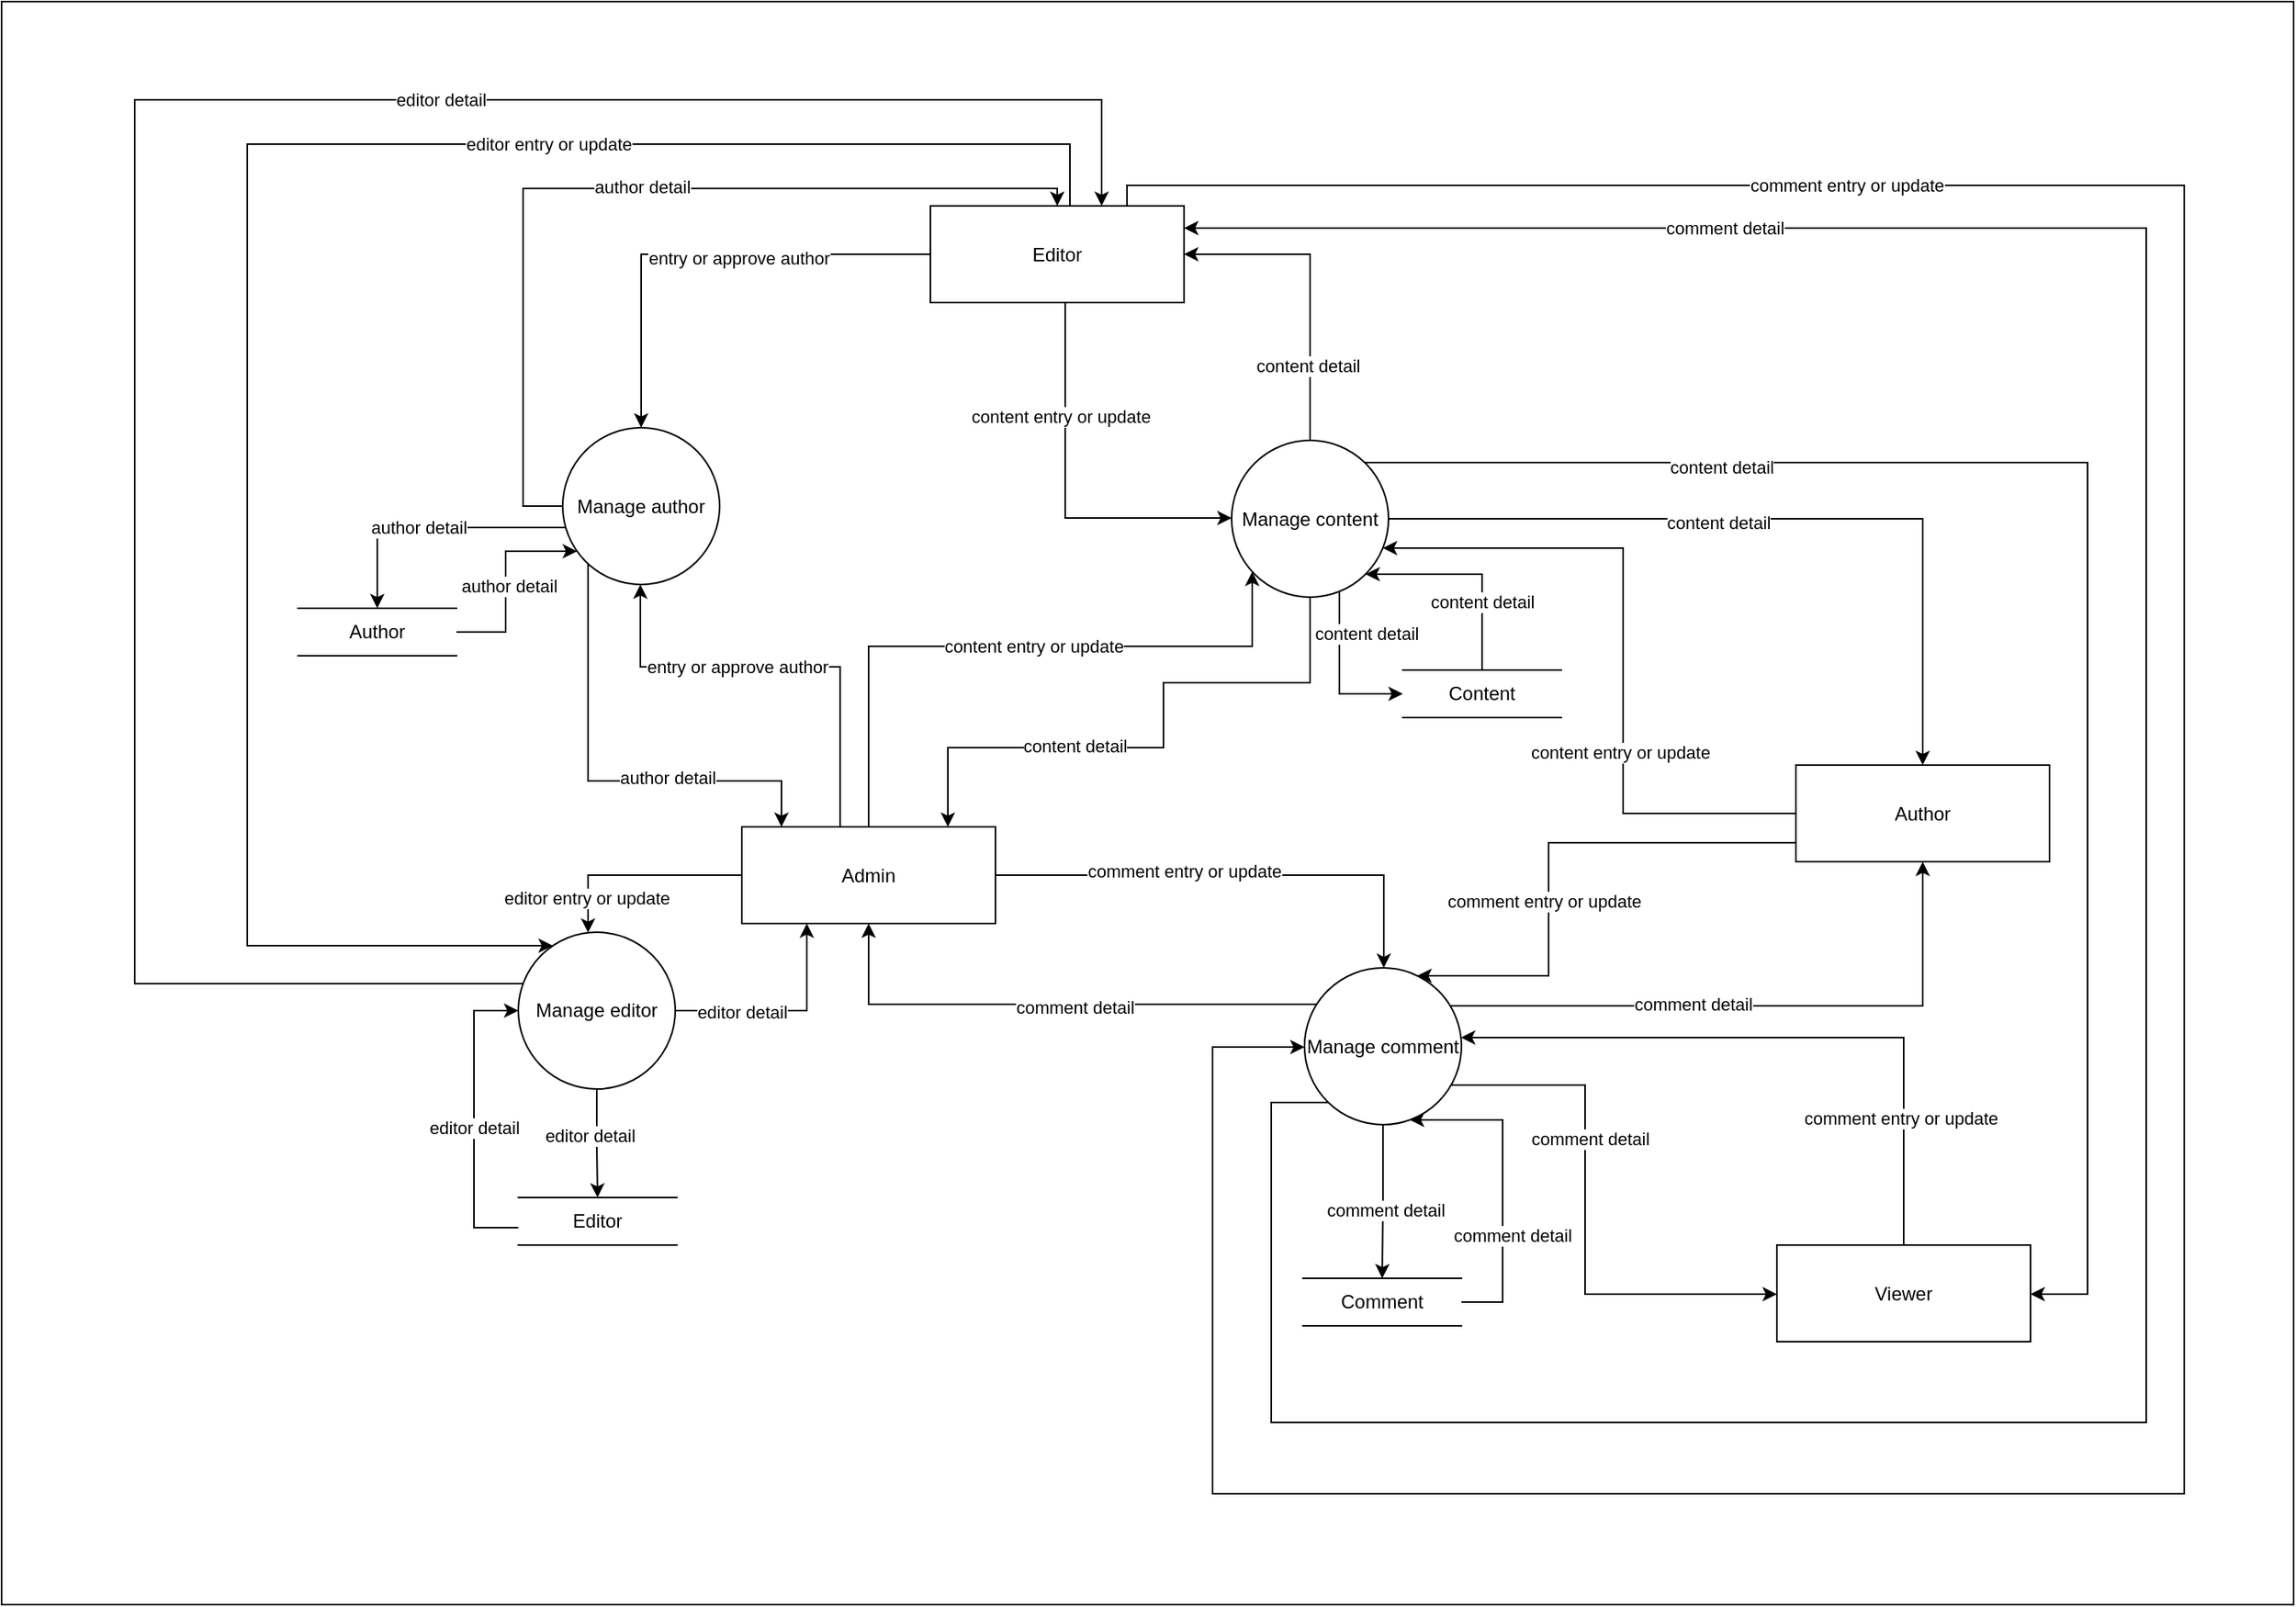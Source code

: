 <mxfile version="22.1.16" type="device">
  <diagram name="Page-1" id="h2CuOB0urGfZ1bNidsvA">
    <mxGraphModel dx="2544" dy="1711" grid="0" gridSize="10" guides="1" tooltips="1" connect="1" arrows="1" fold="1" page="0" pageScale="1" pageWidth="850" pageHeight="1100" math="0" shadow="0">
      <root>
        <mxCell id="0" />
        <mxCell id="1" parent="0" />
        <mxCell id="k-UtqziyZqzxGcTM3s5V-99" value="" style="rounded=0;whiteSpace=wrap;html=1;" vertex="1" parent="1">
          <mxGeometry x="-691" y="-566" width="1446" height="1012" as="geometry" />
        </mxCell>
        <mxCell id="k-UtqziyZqzxGcTM3s5V-11" style="edgeStyle=orthogonalEdgeStyle;rounded=0;orthogonalLoop=1;jettySize=auto;html=1;" edge="1" parent="1" source="k-UtqziyZqzxGcTM3s5V-1" target="k-UtqziyZqzxGcTM3s5V-7">
          <mxGeometry relative="1" as="geometry">
            <Array as="points">
              <mxPoint x="-321" y="-15" />
              <mxPoint x="-321" y="67" />
              <mxPoint x="-324" y="67" />
            </Array>
          </mxGeometry>
        </mxCell>
        <mxCell id="k-UtqziyZqzxGcTM3s5V-70" value="editor entry or update" style="edgeLabel;html=1;align=center;verticalAlign=middle;resizable=0;points=[];" vertex="1" connectable="0" parent="k-UtqziyZqzxGcTM3s5V-11">
          <mxGeometry x="0.092" y="2" relative="1" as="geometry">
            <mxPoint x="-25" y="12" as="offset" />
          </mxGeometry>
        </mxCell>
        <mxCell id="k-UtqziyZqzxGcTM3s5V-14" style="edgeStyle=orthogonalEdgeStyle;rounded=0;orthogonalLoop=1;jettySize=auto;html=1;" edge="1" parent="1" source="k-UtqziyZqzxGcTM3s5V-1" target="k-UtqziyZqzxGcTM3s5V-8">
          <mxGeometry relative="1" as="geometry">
            <Array as="points">
              <mxPoint x="-162" y="-146" />
              <mxPoint x="-288" y="-146" />
            </Array>
          </mxGeometry>
        </mxCell>
        <mxCell id="k-UtqziyZqzxGcTM3s5V-60" value="entry or approve author" style="edgeLabel;html=1;align=center;verticalAlign=middle;resizable=0;points=[];" vertex="1" connectable="0" parent="k-UtqziyZqzxGcTM3s5V-14">
          <mxGeometry x="0.221" y="1" relative="1" as="geometry">
            <mxPoint x="4" y="-1" as="offset" />
          </mxGeometry>
        </mxCell>
        <mxCell id="k-UtqziyZqzxGcTM3s5V-16" style="edgeStyle=orthogonalEdgeStyle;rounded=0;orthogonalLoop=1;jettySize=auto;html=1;" edge="1" parent="1" source="k-UtqziyZqzxGcTM3s5V-1" target="k-UtqziyZqzxGcTM3s5V-9">
          <mxGeometry relative="1" as="geometry">
            <Array as="points">
              <mxPoint x="-144" y="-159" />
              <mxPoint x="98" y="-159" />
            </Array>
          </mxGeometry>
        </mxCell>
        <mxCell id="k-UtqziyZqzxGcTM3s5V-68" value="content entry or update" style="edgeLabel;html=1;align=center;verticalAlign=middle;resizable=0;points=[];" vertex="1" connectable="0" parent="k-UtqziyZqzxGcTM3s5V-16">
          <mxGeometry x="0.078" relative="1" as="geometry">
            <mxPoint as="offset" />
          </mxGeometry>
        </mxCell>
        <mxCell id="k-UtqziyZqzxGcTM3s5V-20" style="edgeStyle=orthogonalEdgeStyle;rounded=0;orthogonalLoop=1;jettySize=auto;html=1;" edge="1" parent="1" source="k-UtqziyZqzxGcTM3s5V-1" target="k-UtqziyZqzxGcTM3s5V-10">
          <mxGeometry relative="1" as="geometry">
            <Array as="points">
              <mxPoint x="181" y="-15" />
            </Array>
          </mxGeometry>
        </mxCell>
        <mxCell id="k-UtqziyZqzxGcTM3s5V-74" value="comment entry or update" style="edgeLabel;html=1;align=center;verticalAlign=middle;resizable=0;points=[];" vertex="1" connectable="0" parent="k-UtqziyZqzxGcTM3s5V-20">
          <mxGeometry x="-0.223" y="3" relative="1" as="geometry">
            <mxPoint x="1" as="offset" />
          </mxGeometry>
        </mxCell>
        <mxCell id="k-UtqziyZqzxGcTM3s5V-1" value="Admin" style="html=1;dashed=0;whiteSpace=wrap;" vertex="1" parent="1">
          <mxGeometry x="-224" y="-45" width="160" height="61" as="geometry" />
        </mxCell>
        <mxCell id="k-UtqziyZqzxGcTM3s5V-43" style="edgeStyle=orthogonalEdgeStyle;rounded=0;orthogonalLoop=1;jettySize=auto;html=1;" edge="1" parent="1" source="k-UtqziyZqzxGcTM3s5V-2" target="k-UtqziyZqzxGcTM3s5V-8">
          <mxGeometry relative="1" as="geometry" />
        </mxCell>
        <mxCell id="k-UtqziyZqzxGcTM3s5V-62" value="entry or approve author" style="edgeLabel;html=1;align=center;verticalAlign=middle;resizable=0;points=[];" vertex="1" connectable="0" parent="k-UtqziyZqzxGcTM3s5V-43">
          <mxGeometry x="-0.171" y="2" relative="1" as="geometry">
            <mxPoint as="offset" />
          </mxGeometry>
        </mxCell>
        <mxCell id="k-UtqziyZqzxGcTM3s5V-45" style="edgeStyle=orthogonalEdgeStyle;rounded=0;orthogonalLoop=1;jettySize=auto;html=1;startArrow=classic;startFill=1;endArrow=none;endFill=0;" edge="1" parent="1" source="k-UtqziyZqzxGcTM3s5V-2" target="k-UtqziyZqzxGcTM3s5V-9">
          <mxGeometry relative="1" as="geometry" />
        </mxCell>
        <mxCell id="k-UtqziyZqzxGcTM3s5V-80" value="content detail" style="edgeLabel;html=1;align=center;verticalAlign=middle;resizable=0;points=[];" vertex="1" connectable="0" parent="k-UtqziyZqzxGcTM3s5V-45">
          <mxGeometry x="0.521" y="-2" relative="1" as="geometry">
            <mxPoint as="offset" />
          </mxGeometry>
        </mxCell>
        <mxCell id="k-UtqziyZqzxGcTM3s5V-46" style="edgeStyle=orthogonalEdgeStyle;rounded=0;orthogonalLoop=1;jettySize=auto;html=1;" edge="1" parent="1" source="k-UtqziyZqzxGcTM3s5V-2" target="k-UtqziyZqzxGcTM3s5V-9">
          <mxGeometry relative="1" as="geometry">
            <Array as="points">
              <mxPoint x="-20" y="-240" />
            </Array>
          </mxGeometry>
        </mxCell>
        <mxCell id="k-UtqziyZqzxGcTM3s5V-79" value="content entry or update" style="edgeLabel;html=1;align=center;verticalAlign=middle;resizable=0;points=[];" vertex="1" connectable="0" parent="k-UtqziyZqzxGcTM3s5V-46">
          <mxGeometry x="-0.404" y="-3" relative="1" as="geometry">
            <mxPoint as="offset" />
          </mxGeometry>
        </mxCell>
        <mxCell id="k-UtqziyZqzxGcTM3s5V-47" style="edgeStyle=orthogonalEdgeStyle;rounded=0;orthogonalLoop=1;jettySize=auto;html=1;" edge="1" parent="1" source="k-UtqziyZqzxGcTM3s5V-2" target="k-UtqziyZqzxGcTM3s5V-10">
          <mxGeometry relative="1" as="geometry">
            <Array as="points">
              <mxPoint x="19" y="-450" />
              <mxPoint x="686" y="-450" />
              <mxPoint x="686" y="376" />
              <mxPoint x="73" y="376" />
              <mxPoint x="73" y="94" />
            </Array>
          </mxGeometry>
        </mxCell>
        <mxCell id="k-UtqziyZqzxGcTM3s5V-64" value="comment entry or update" style="edgeLabel;html=1;align=center;verticalAlign=middle;resizable=0;points=[];" vertex="1" connectable="0" parent="k-UtqziyZqzxGcTM3s5V-47">
          <mxGeometry x="-0.62" y="-4" relative="1" as="geometry">
            <mxPoint y="-4" as="offset" />
          </mxGeometry>
        </mxCell>
        <mxCell id="k-UtqziyZqzxGcTM3s5V-95" style="edgeStyle=orthogonalEdgeStyle;rounded=0;orthogonalLoop=1;jettySize=auto;html=1;" edge="1" parent="1" source="k-UtqziyZqzxGcTM3s5V-2" target="k-UtqziyZqzxGcTM3s5V-7">
          <mxGeometry relative="1" as="geometry">
            <Array as="points">
              <mxPoint x="-17" y="-476" />
              <mxPoint x="-536" y="-476" />
              <mxPoint x="-536" y="30" />
            </Array>
          </mxGeometry>
        </mxCell>
        <mxCell id="k-UtqziyZqzxGcTM3s5V-96" value="editor entry or update" style="edgeLabel;html=1;align=center;verticalAlign=middle;resizable=0;points=[];" vertex="1" connectable="0" parent="k-UtqziyZqzxGcTM3s5V-95">
          <mxGeometry x="-0.416" y="-2" relative="1" as="geometry">
            <mxPoint x="-1" y="2" as="offset" />
          </mxGeometry>
        </mxCell>
        <mxCell id="k-UtqziyZqzxGcTM3s5V-2" value="Editor" style="html=1;dashed=0;whiteSpace=wrap;" vertex="1" parent="1">
          <mxGeometry x="-105" y="-437" width="160" height="61" as="geometry" />
        </mxCell>
        <mxCell id="k-UtqziyZqzxGcTM3s5V-41" style="edgeStyle=orthogonalEdgeStyle;rounded=0;orthogonalLoop=1;jettySize=auto;html=1;" edge="1" parent="1" source="k-UtqziyZqzxGcTM3s5V-3" target="k-UtqziyZqzxGcTM3s5V-9">
          <mxGeometry relative="1" as="geometry">
            <Array as="points">
              <mxPoint x="332" y="-53" />
              <mxPoint x="332" y="-221" />
            </Array>
          </mxGeometry>
        </mxCell>
        <mxCell id="k-UtqziyZqzxGcTM3s5V-67" value="content entry or update" style="edgeLabel;html=1;align=center;verticalAlign=middle;resizable=0;points=[];" vertex="1" connectable="0" parent="k-UtqziyZqzxGcTM3s5V-41">
          <mxGeometry x="-0.1" y="2" relative="1" as="geometry">
            <mxPoint y="45" as="offset" />
          </mxGeometry>
        </mxCell>
        <mxCell id="k-UtqziyZqzxGcTM3s5V-58" style="edgeStyle=orthogonalEdgeStyle;rounded=0;orthogonalLoop=1;jettySize=auto;html=1;" edge="1" parent="1" source="k-UtqziyZqzxGcTM3s5V-3" target="k-UtqziyZqzxGcTM3s5V-10">
          <mxGeometry relative="1" as="geometry">
            <Array as="points">
              <mxPoint x="285" y="-35" />
              <mxPoint x="285" y="49" />
            </Array>
          </mxGeometry>
        </mxCell>
        <mxCell id="k-UtqziyZqzxGcTM3s5V-77" value="comment entry or update" style="edgeLabel;html=1;align=center;verticalAlign=middle;resizable=0;points=[];" vertex="1" connectable="0" parent="k-UtqziyZqzxGcTM3s5V-58">
          <mxGeometry x="0.202" y="-3" relative="1" as="geometry">
            <mxPoint y="-1" as="offset" />
          </mxGeometry>
        </mxCell>
        <mxCell id="k-UtqziyZqzxGcTM3s5V-3" value="Author" style="html=1;dashed=0;whiteSpace=wrap;" vertex="1" parent="1">
          <mxGeometry x="441" y="-84" width="160" height="61" as="geometry" />
        </mxCell>
        <mxCell id="k-UtqziyZqzxGcTM3s5V-4" value="Viewer" style="html=1;dashed=0;whiteSpace=wrap;" vertex="1" parent="1">
          <mxGeometry x="429" y="219" width="160" height="61" as="geometry" />
        </mxCell>
        <mxCell id="k-UtqziyZqzxGcTM3s5V-51" style="edgeStyle=orthogonalEdgeStyle;rounded=0;orthogonalLoop=1;jettySize=auto;html=1;" edge="1" parent="1" source="k-UtqziyZqzxGcTM3s5V-7" target="k-UtqziyZqzxGcTM3s5V-1">
          <mxGeometry relative="1" as="geometry">
            <Array as="points">
              <mxPoint x="-183" y="71" />
            </Array>
          </mxGeometry>
        </mxCell>
        <mxCell id="k-UtqziyZqzxGcTM3s5V-71" value="editor detail" style="edgeLabel;html=1;align=center;verticalAlign=middle;resizable=0;points=[];" vertex="1" connectable="0" parent="k-UtqziyZqzxGcTM3s5V-51">
          <mxGeometry x="-0.518" y="-1" relative="1" as="geometry">
            <mxPoint x="8" as="offset" />
          </mxGeometry>
        </mxCell>
        <mxCell id="k-UtqziyZqzxGcTM3s5V-97" style="edgeStyle=orthogonalEdgeStyle;rounded=0;orthogonalLoop=1;jettySize=auto;html=1;" edge="1" parent="1" source="k-UtqziyZqzxGcTM3s5V-7" target="k-UtqziyZqzxGcTM3s5V-2">
          <mxGeometry relative="1" as="geometry">
            <Array as="points">
              <mxPoint x="-607" y="54" />
              <mxPoint x="-607" y="-504" />
              <mxPoint x="3" y="-504" />
            </Array>
          </mxGeometry>
        </mxCell>
        <mxCell id="k-UtqziyZqzxGcTM3s5V-98" value="editor detail" style="edgeLabel;html=1;align=center;verticalAlign=middle;resizable=0;points=[];" vertex="1" connectable="0" parent="k-UtqziyZqzxGcTM3s5V-97">
          <mxGeometry x="0.327" y="5" relative="1" as="geometry">
            <mxPoint x="14" y="5" as="offset" />
          </mxGeometry>
        </mxCell>
        <mxCell id="k-UtqziyZqzxGcTM3s5V-7" value="Manage editor" style="shape=ellipse;html=1;dashed=0;whiteSpace=wrap;perimeter=ellipsePerimeter;" vertex="1" parent="1">
          <mxGeometry x="-365" y="21.5" width="99" height="99" as="geometry" />
        </mxCell>
        <mxCell id="k-UtqziyZqzxGcTM3s5V-44" style="edgeStyle=orthogonalEdgeStyle;rounded=0;orthogonalLoop=1;jettySize=auto;html=1;" edge="1" parent="1" source="k-UtqziyZqzxGcTM3s5V-8" target="k-UtqziyZqzxGcTM3s5V-2">
          <mxGeometry relative="1" as="geometry">
            <Array as="points">
              <mxPoint x="-362" y="-247" />
              <mxPoint x="-362" y="-448" />
              <mxPoint x="-25" y="-448" />
            </Array>
          </mxGeometry>
        </mxCell>
        <mxCell id="k-UtqziyZqzxGcTM3s5V-63" value="author detail" style="edgeLabel;html=1;align=center;verticalAlign=middle;resizable=0;points=[];" vertex="1" connectable="0" parent="k-UtqziyZqzxGcTM3s5V-44">
          <mxGeometry x="-0.065" y="3" relative="1" as="geometry">
            <mxPoint x="32" y="2" as="offset" />
          </mxGeometry>
        </mxCell>
        <mxCell id="k-UtqziyZqzxGcTM3s5V-52" style="edgeStyle=orthogonalEdgeStyle;rounded=0;orthogonalLoop=1;jettySize=auto;html=1;" edge="1" parent="1" source="k-UtqziyZqzxGcTM3s5V-8" target="k-UtqziyZqzxGcTM3s5V-1">
          <mxGeometry relative="1" as="geometry">
            <Array as="points">
              <mxPoint x="-321" y="-74" />
              <mxPoint x="-199" y="-74" />
            </Array>
          </mxGeometry>
        </mxCell>
        <mxCell id="k-UtqziyZqzxGcTM3s5V-61" value="author detail" style="edgeLabel;html=1;align=center;verticalAlign=middle;resizable=0;points=[];" vertex="1" connectable="0" parent="k-UtqziyZqzxGcTM3s5V-52">
          <mxGeometry x="0.296" y="3" relative="1" as="geometry">
            <mxPoint y="1" as="offset" />
          </mxGeometry>
        </mxCell>
        <mxCell id="k-UtqziyZqzxGcTM3s5V-85" style="edgeStyle=orthogonalEdgeStyle;rounded=0;orthogonalLoop=1;jettySize=auto;html=1;" edge="1" parent="1" source="k-UtqziyZqzxGcTM3s5V-8" target="k-UtqziyZqzxGcTM3s5V-15">
          <mxGeometry relative="1" as="geometry">
            <Array as="points">
              <mxPoint x="-454" y="-234" />
            </Array>
          </mxGeometry>
        </mxCell>
        <mxCell id="k-UtqziyZqzxGcTM3s5V-92" value="author detail" style="edgeLabel;html=1;align=center;verticalAlign=middle;resizable=0;points=[];" vertex="1" connectable="0" parent="k-UtqziyZqzxGcTM3s5V-85">
          <mxGeometry x="0.108" relative="1" as="geometry">
            <mxPoint x="1" as="offset" />
          </mxGeometry>
        </mxCell>
        <mxCell id="k-UtqziyZqzxGcTM3s5V-8" value="Manage author" style="shape=ellipse;html=1;dashed=0;whiteSpace=wrap;perimeter=ellipsePerimeter;" vertex="1" parent="1">
          <mxGeometry x="-337" y="-297" width="99" height="99" as="geometry" />
        </mxCell>
        <mxCell id="k-UtqziyZqzxGcTM3s5V-40" style="edgeStyle=orthogonalEdgeStyle;rounded=0;orthogonalLoop=1;jettySize=auto;html=1;" edge="1" parent="1" source="k-UtqziyZqzxGcTM3s5V-9" target="k-UtqziyZqzxGcTM3s5V-3">
          <mxGeometry relative="1" as="geometry" />
        </mxCell>
        <mxCell id="k-UtqziyZqzxGcTM3s5V-66" value="content detail" style="edgeLabel;html=1;align=center;verticalAlign=middle;resizable=0;points=[];" vertex="1" connectable="0" parent="k-UtqziyZqzxGcTM3s5V-40">
          <mxGeometry x="-0.159" y="-6" relative="1" as="geometry">
            <mxPoint x="1" y="-4" as="offset" />
          </mxGeometry>
        </mxCell>
        <mxCell id="k-UtqziyZqzxGcTM3s5V-53" style="edgeStyle=orthogonalEdgeStyle;rounded=0;orthogonalLoop=1;jettySize=auto;html=1;" edge="1" parent="1" source="k-UtqziyZqzxGcTM3s5V-9" target="k-UtqziyZqzxGcTM3s5V-1">
          <mxGeometry relative="1" as="geometry">
            <Array as="points">
              <mxPoint x="134" y="-136" />
              <mxPoint x="42" y="-136" />
              <mxPoint x="42" y="-95" />
              <mxPoint x="-94" y="-95" />
            </Array>
          </mxGeometry>
        </mxCell>
        <mxCell id="k-UtqziyZqzxGcTM3s5V-69" value="content detail" style="edgeLabel;html=1;align=center;verticalAlign=middle;resizable=0;points=[];" vertex="1" connectable="0" parent="k-UtqziyZqzxGcTM3s5V-53">
          <mxGeometry x="0.304" y="1" relative="1" as="geometry">
            <mxPoint y="-2" as="offset" />
          </mxGeometry>
        </mxCell>
        <mxCell id="k-UtqziyZqzxGcTM3s5V-54" style="edgeStyle=orthogonalEdgeStyle;rounded=0;orthogonalLoop=1;jettySize=auto;html=1;" edge="1" parent="1" source="k-UtqziyZqzxGcTM3s5V-9" target="k-UtqziyZqzxGcTM3s5V-17">
          <mxGeometry relative="1" as="geometry">
            <Array as="points">
              <mxPoint x="153" y="-129" />
            </Array>
          </mxGeometry>
        </mxCell>
        <mxCell id="k-UtqziyZqzxGcTM3s5V-88" value="content detail" style="edgeLabel;html=1;align=center;verticalAlign=middle;resizable=0;points=[];" vertex="1" connectable="0" parent="k-UtqziyZqzxGcTM3s5V-54">
          <mxGeometry x="-0.465" y="-2" relative="1" as="geometry">
            <mxPoint x="19" y="-2" as="offset" />
          </mxGeometry>
        </mxCell>
        <mxCell id="k-UtqziyZqzxGcTM3s5V-81" style="edgeStyle=orthogonalEdgeStyle;rounded=0;orthogonalLoop=1;jettySize=auto;html=1;" edge="1" parent="1" source="k-UtqziyZqzxGcTM3s5V-9" target="k-UtqziyZqzxGcTM3s5V-4">
          <mxGeometry relative="1" as="geometry">
            <Array as="points">
              <mxPoint x="625" y="-275" />
              <mxPoint x="625" y="250" />
            </Array>
          </mxGeometry>
        </mxCell>
        <mxCell id="k-UtqziyZqzxGcTM3s5V-83" value="content detail" style="edgeLabel;html=1;align=center;verticalAlign=middle;resizable=0;points=[];" vertex="1" connectable="0" parent="k-UtqziyZqzxGcTM3s5V-81">
          <mxGeometry x="-0.558" y="-3" relative="1" as="geometry">
            <mxPoint as="offset" />
          </mxGeometry>
        </mxCell>
        <mxCell id="k-UtqziyZqzxGcTM3s5V-9" value="Manage content" style="shape=ellipse;html=1;dashed=0;whiteSpace=wrap;perimeter=ellipsePerimeter;" vertex="1" parent="1">
          <mxGeometry x="85" y="-289" width="99" height="99" as="geometry" />
        </mxCell>
        <mxCell id="k-UtqziyZqzxGcTM3s5V-37" style="edgeStyle=orthogonalEdgeStyle;rounded=0;orthogonalLoop=1;jettySize=auto;html=1;" edge="1" parent="1" source="k-UtqziyZqzxGcTM3s5V-10" target="k-UtqziyZqzxGcTM3s5V-21">
          <mxGeometry relative="1" as="geometry" />
        </mxCell>
        <mxCell id="k-UtqziyZqzxGcTM3s5V-87" value="comment detail" style="edgeLabel;html=1;align=center;verticalAlign=middle;resizable=0;points=[];" vertex="1" connectable="0" parent="k-UtqziyZqzxGcTM3s5V-37">
          <mxGeometry x="0.105" y="2" relative="1" as="geometry">
            <mxPoint as="offset" />
          </mxGeometry>
        </mxCell>
        <mxCell id="k-UtqziyZqzxGcTM3s5V-38" style="edgeStyle=orthogonalEdgeStyle;rounded=0;orthogonalLoop=1;jettySize=auto;html=1;" edge="1" parent="1" source="k-UtqziyZqzxGcTM3s5V-10" target="k-UtqziyZqzxGcTM3s5V-4">
          <mxGeometry relative="1" as="geometry">
            <Array as="points">
              <mxPoint x="308" y="118" />
              <mxPoint x="308" y="250" />
            </Array>
          </mxGeometry>
        </mxCell>
        <mxCell id="k-UtqziyZqzxGcTM3s5V-73" value="comment detail" style="edgeLabel;html=1;align=center;verticalAlign=middle;resizable=0;points=[];" vertex="1" connectable="0" parent="k-UtqziyZqzxGcTM3s5V-38">
          <mxGeometry x="-0.302" y="-2" relative="1" as="geometry">
            <mxPoint x="5" as="offset" />
          </mxGeometry>
        </mxCell>
        <mxCell id="k-UtqziyZqzxGcTM3s5V-39" style="edgeStyle=orthogonalEdgeStyle;rounded=0;orthogonalLoop=1;jettySize=auto;html=1;startArrow=classic;startFill=1;endArrow=none;endFill=0;" edge="1" parent="1" source="k-UtqziyZqzxGcTM3s5V-10" target="k-UtqziyZqzxGcTM3s5V-4">
          <mxGeometry relative="1" as="geometry">
            <Array as="points">
              <mxPoint x="509" y="88" />
            </Array>
          </mxGeometry>
        </mxCell>
        <mxCell id="k-UtqziyZqzxGcTM3s5V-72" value="comment entry or update" style="edgeLabel;html=1;align=center;verticalAlign=middle;resizable=0;points=[];" vertex="1" connectable="0" parent="k-UtqziyZqzxGcTM3s5V-39">
          <mxGeometry x="0.612" y="-2" relative="1" as="geometry">
            <mxPoint as="offset" />
          </mxGeometry>
        </mxCell>
        <mxCell id="k-UtqziyZqzxGcTM3s5V-48" style="edgeStyle=orthogonalEdgeStyle;rounded=0;orthogonalLoop=1;jettySize=auto;html=1;" edge="1" parent="1" source="k-UtqziyZqzxGcTM3s5V-10" target="k-UtqziyZqzxGcTM3s5V-2">
          <mxGeometry relative="1" as="geometry">
            <Array as="points">
              <mxPoint x="110" y="129" />
              <mxPoint x="110" y="331" />
              <mxPoint x="662" y="331" />
              <mxPoint x="662" y="-423" />
            </Array>
          </mxGeometry>
        </mxCell>
        <mxCell id="k-UtqziyZqzxGcTM3s5V-65" value="comment detail" style="edgeLabel;html=1;align=center;verticalAlign=middle;resizable=0;points=[];" vertex="1" connectable="0" parent="k-UtqziyZqzxGcTM3s5V-48">
          <mxGeometry x="0.683" y="6" relative="1" as="geometry">
            <mxPoint y="-6" as="offset" />
          </mxGeometry>
        </mxCell>
        <mxCell id="k-UtqziyZqzxGcTM3s5V-50" style="edgeStyle=orthogonalEdgeStyle;rounded=0;orthogonalLoop=1;jettySize=auto;html=1;" edge="1" parent="1" source="k-UtqziyZqzxGcTM3s5V-10" target="k-UtqziyZqzxGcTM3s5V-1">
          <mxGeometry relative="1" as="geometry">
            <Array as="points">
              <mxPoint x="-144" y="67" />
            </Array>
          </mxGeometry>
        </mxCell>
        <mxCell id="k-UtqziyZqzxGcTM3s5V-75" value="comment detail" style="edgeLabel;html=1;align=center;verticalAlign=middle;resizable=0;points=[];" vertex="1" connectable="0" parent="k-UtqziyZqzxGcTM3s5V-50">
          <mxGeometry x="-0.076" y="2" relative="1" as="geometry">
            <mxPoint x="1" as="offset" />
          </mxGeometry>
        </mxCell>
        <mxCell id="k-UtqziyZqzxGcTM3s5V-59" style="edgeStyle=orthogonalEdgeStyle;rounded=0;orthogonalLoop=1;jettySize=auto;html=1;" edge="1" parent="1" source="k-UtqziyZqzxGcTM3s5V-10" target="k-UtqziyZqzxGcTM3s5V-3">
          <mxGeometry relative="1" as="geometry">
            <Array as="points">
              <mxPoint x="521" y="68" />
            </Array>
          </mxGeometry>
        </mxCell>
        <mxCell id="k-UtqziyZqzxGcTM3s5V-78" value="comment detail" style="edgeLabel;html=1;align=center;verticalAlign=middle;resizable=0;points=[];" vertex="1" connectable="0" parent="k-UtqziyZqzxGcTM3s5V-59">
          <mxGeometry x="-0.217" y="1" relative="1" as="geometry">
            <mxPoint as="offset" />
          </mxGeometry>
        </mxCell>
        <mxCell id="k-UtqziyZqzxGcTM3s5V-10" value="Manage comment" style="shape=ellipse;html=1;dashed=0;whiteSpace=wrap;perimeter=ellipsePerimeter;" vertex="1" parent="1">
          <mxGeometry x="131" y="44" width="99" height="99" as="geometry" />
        </mxCell>
        <mxCell id="k-UtqziyZqzxGcTM3s5V-86" style="edgeStyle=orthogonalEdgeStyle;rounded=0;orthogonalLoop=1;jettySize=auto;html=1;" edge="1" parent="1" source="k-UtqziyZqzxGcTM3s5V-15" target="k-UtqziyZqzxGcTM3s5V-8">
          <mxGeometry relative="1" as="geometry">
            <Array as="points">
              <mxPoint x="-373" y="-168" />
              <mxPoint x="-373" y="-219" />
            </Array>
          </mxGeometry>
        </mxCell>
        <mxCell id="k-UtqziyZqzxGcTM3s5V-93" value="author detail" style="edgeLabel;html=1;align=center;verticalAlign=middle;resizable=0;points=[];" vertex="1" connectable="0" parent="k-UtqziyZqzxGcTM3s5V-86">
          <mxGeometry x="-0.211" y="-2" relative="1" as="geometry">
            <mxPoint y="-10" as="offset" />
          </mxGeometry>
        </mxCell>
        <mxCell id="k-UtqziyZqzxGcTM3s5V-15" value="Author" style="html=1;dashed=0;whiteSpace=wrap;shape=partialRectangle;right=0;left=0;" vertex="1" parent="1">
          <mxGeometry x="-504" y="-183" width="100" height="30" as="geometry" />
        </mxCell>
        <mxCell id="k-UtqziyZqzxGcTM3s5V-55" style="edgeStyle=orthogonalEdgeStyle;rounded=0;orthogonalLoop=1;jettySize=auto;html=1;entryX=1;entryY=1;entryDx=0;entryDy=0;" edge="1" parent="1" source="k-UtqziyZqzxGcTM3s5V-17" target="k-UtqziyZqzxGcTM3s5V-9">
          <mxGeometry relative="1" as="geometry">
            <Array as="points">
              <mxPoint x="243" y="-204" />
            </Array>
          </mxGeometry>
        </mxCell>
        <mxCell id="k-UtqziyZqzxGcTM3s5V-89" value="content detail" style="edgeLabel;html=1;align=center;verticalAlign=middle;resizable=0;points=[];" vertex="1" connectable="0" parent="k-UtqziyZqzxGcTM3s5V-55">
          <mxGeometry x="-0.358" relative="1" as="geometry">
            <mxPoint as="offset" />
          </mxGeometry>
        </mxCell>
        <mxCell id="k-UtqziyZqzxGcTM3s5V-17" value="Content" style="html=1;dashed=0;whiteSpace=wrap;shape=partialRectangle;right=0;left=0;" vertex="1" parent="1">
          <mxGeometry x="193" y="-144" width="100" height="30" as="geometry" />
        </mxCell>
        <mxCell id="k-UtqziyZqzxGcTM3s5V-57" value="" style="edgeStyle=orthogonalEdgeStyle;rounded=0;orthogonalLoop=1;jettySize=auto;html=1;" edge="1" parent="1" source="k-UtqziyZqzxGcTM3s5V-21" target="k-UtqziyZqzxGcTM3s5V-10">
          <mxGeometry relative="1" as="geometry">
            <Array as="points">
              <mxPoint x="256" y="255" />
              <mxPoint x="256" y="140" />
            </Array>
          </mxGeometry>
        </mxCell>
        <mxCell id="k-UtqziyZqzxGcTM3s5V-94" value="comment detail" style="edgeLabel;html=1;align=center;verticalAlign=middle;resizable=0;points=[];" vertex="1" connectable="0" parent="k-UtqziyZqzxGcTM3s5V-57">
          <mxGeometry x="0.538" y="4" relative="1" as="geometry">
            <mxPoint x="18" y="69" as="offset" />
          </mxGeometry>
        </mxCell>
        <mxCell id="k-UtqziyZqzxGcTM3s5V-21" value="Comment" style="html=1;dashed=0;whiteSpace=wrap;shape=partialRectangle;right=0;left=0;" vertex="1" parent="1">
          <mxGeometry x="130" y="240" width="100" height="30" as="geometry" />
        </mxCell>
        <mxCell id="k-UtqziyZqzxGcTM3s5V-30" value="" style="edgeStyle=orthogonalEdgeStyle;rounded=0;orthogonalLoop=1;jettySize=auto;html=1;" edge="1" parent="1" source="k-UtqziyZqzxGcTM3s5V-7" target="k-UtqziyZqzxGcTM3s5V-12">
          <mxGeometry relative="1" as="geometry">
            <mxPoint x="-312" y="220" as="sourcePoint" />
            <mxPoint x="-329" y="266" as="targetPoint" />
            <Array as="points" />
          </mxGeometry>
        </mxCell>
        <mxCell id="k-UtqziyZqzxGcTM3s5V-91" value="editor detail" style="edgeLabel;html=1;align=center;verticalAlign=middle;resizable=0;points=[];" vertex="1" connectable="0" parent="k-UtqziyZqzxGcTM3s5V-30">
          <mxGeometry x="-0.248" y="-4" relative="1" as="geometry">
            <mxPoint x="-1" y="3" as="offset" />
          </mxGeometry>
        </mxCell>
        <mxCell id="k-UtqziyZqzxGcTM3s5V-31" style="edgeStyle=orthogonalEdgeStyle;rounded=0;orthogonalLoop=1;jettySize=auto;html=1;" edge="1" parent="1" source="k-UtqziyZqzxGcTM3s5V-12" target="k-UtqziyZqzxGcTM3s5V-7">
          <mxGeometry relative="1" as="geometry">
            <Array as="points">
              <mxPoint x="-393" y="208" />
              <mxPoint x="-393" y="71" />
            </Array>
          </mxGeometry>
        </mxCell>
        <mxCell id="k-UtqziyZqzxGcTM3s5V-90" value="editor detail" style="edgeLabel;html=1;align=center;verticalAlign=middle;resizable=0;points=[];" vertex="1" connectable="0" parent="k-UtqziyZqzxGcTM3s5V-31">
          <mxGeometry x="-0.056" relative="1" as="geometry">
            <mxPoint as="offset" />
          </mxGeometry>
        </mxCell>
        <mxCell id="k-UtqziyZqzxGcTM3s5V-12" value="Editor" style="html=1;dashed=0;whiteSpace=wrap;shape=partialRectangle;right=0;left=0;" vertex="1" parent="1">
          <mxGeometry x="-365" y="189" width="100" height="30" as="geometry" />
        </mxCell>
      </root>
    </mxGraphModel>
  </diagram>
</mxfile>

